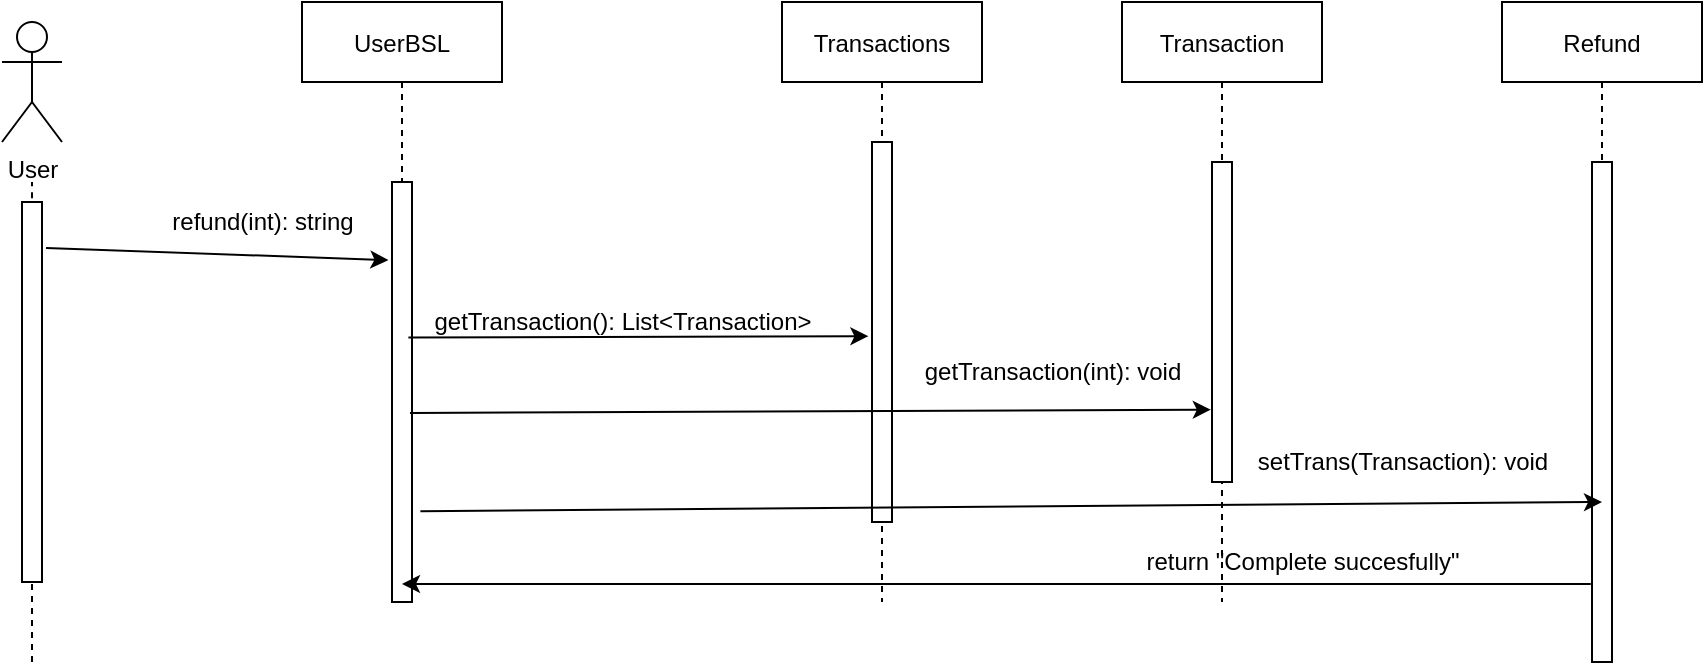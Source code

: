 <mxfile version="20.7.4" type="device"><diagram id="kgpKYQtTHZ0yAKxKKP6v" name="Page-1"><mxGraphModel dx="1900" dy="575" grid="1" gridSize="10" guides="1" tooltips="1" connect="1" arrows="1" fold="1" page="1" pageScale="1" pageWidth="850" pageHeight="1100" math="0" shadow="0"><root><mxCell id="0"/><mxCell id="1" parent="0"/><mxCell id="3nuBFxr9cyL0pnOWT2aG-1" value="Transactions" style="shape=umlLifeline;perimeter=lifelinePerimeter;container=1;collapsible=0;recursiveResize=0;rounded=0;shadow=0;strokeWidth=1;" parent="1" vertex="1"><mxGeometry x="350" y="50" width="100" height="300" as="geometry"/></mxCell><mxCell id="3nuBFxr9cyL0pnOWT2aG-2" value="" style="points=[];perimeter=orthogonalPerimeter;rounded=0;shadow=0;strokeWidth=1;" parent="3nuBFxr9cyL0pnOWT2aG-1" vertex="1"><mxGeometry x="45" y="70" width="10" height="190" as="geometry"/></mxCell><mxCell id="3nuBFxr9cyL0pnOWT2aG-5" value="Transaction" style="shape=umlLifeline;perimeter=lifelinePerimeter;container=1;collapsible=0;recursiveResize=0;rounded=0;shadow=0;strokeWidth=1;" parent="1" vertex="1"><mxGeometry x="520" y="50" width="100" height="300" as="geometry"/></mxCell><mxCell id="3nuBFxr9cyL0pnOWT2aG-6" value="" style="points=[];perimeter=orthogonalPerimeter;rounded=0;shadow=0;strokeWidth=1;" parent="3nuBFxr9cyL0pnOWT2aG-5" vertex="1"><mxGeometry x="45" y="80" width="10" height="160" as="geometry"/></mxCell><mxCell id="0GuUTDrbhFKP1aP5FN7B-1" value="User" style="shape=umlActor;verticalLabelPosition=bottom;verticalAlign=top;html=1;outlineConnect=0;" parent="1" vertex="1"><mxGeometry x="-40" y="60" width="30" height="60" as="geometry"/></mxCell><mxCell id="0GuUTDrbhFKP1aP5FN7B-6" value="" style="endArrow=none;dashed=1;html=1;exitX=0.5;exitY=0.053;exitDx=0;exitDy=0;exitPerimeter=0;" parent="1" source="0GuUTDrbhFKP1aP5FN7B-2" edge="1"><mxGeometry width="50" height="50" relative="1" as="geometry"><mxPoint x="40" y="130" as="sourcePoint"/><mxPoint x="-25" y="140" as="targetPoint"/></mxGeometry></mxCell><mxCell id="0GuUTDrbhFKP1aP5FN7B-2" value="" style="points=[];perimeter=orthogonalPerimeter;rounded=0;shadow=0;strokeWidth=1;" parent="1" vertex="1"><mxGeometry x="-30" y="150" width="10" height="190" as="geometry"/></mxCell><mxCell id="0GuUTDrbhFKP1aP5FN7B-7" value="" style="endArrow=none;dashed=1;html=1;" parent="1" target="0GuUTDrbhFKP1aP5FN7B-2" edge="1"><mxGeometry width="50" height="50" relative="1" as="geometry"><mxPoint x="-25" y="380" as="sourcePoint"/><mxPoint x="-20" y="180" as="targetPoint"/></mxGeometry></mxCell><mxCell id="0GuUTDrbhFKP1aP5FN7B-11" value="UserBSL" style="shape=umlLifeline;perimeter=lifelinePerimeter;container=1;collapsible=0;recursiveResize=0;rounded=0;shadow=0;strokeWidth=1;" parent="1" vertex="1"><mxGeometry x="110" y="50" width="100" height="300" as="geometry"/></mxCell><mxCell id="0GuUTDrbhFKP1aP5FN7B-12" value="" style="points=[];perimeter=orthogonalPerimeter;rounded=0;shadow=0;strokeWidth=1;" parent="0GuUTDrbhFKP1aP5FN7B-11" vertex="1"><mxGeometry x="45" y="90" width="10" height="210" as="geometry"/></mxCell><mxCell id="0GuUTDrbhFKP1aP5FN7B-13" value="" style="endArrow=classic;html=1;exitX=1.2;exitY=0.121;exitDx=0;exitDy=0;exitPerimeter=0;entryX=-0.18;entryY=0.186;entryDx=0;entryDy=0;entryPerimeter=0;" parent="1" source="0GuUTDrbhFKP1aP5FN7B-2" target="0GuUTDrbhFKP1aP5FN7B-12" edge="1"><mxGeometry width="50" height="50" relative="1" as="geometry"><mxPoint x="400" y="340" as="sourcePoint"/><mxPoint x="450" y="290" as="targetPoint"/></mxGeometry></mxCell><mxCell id="0GuUTDrbhFKP1aP5FN7B-14" value="refund(int): string" style="text;html=1;align=center;verticalAlign=middle;resizable=0;points=[];autosize=1;" parent="1" vertex="1"><mxGeometry x="35" y="145" width="110" height="30" as="geometry"/></mxCell><mxCell id="0GuUTDrbhFKP1aP5FN7B-15" value="" style="endArrow=classic;html=1;exitX=0.532;exitY=0.559;exitDx=0;exitDy=0;exitPerimeter=0;entryX=-0.18;entryY=0.511;entryDx=0;entryDy=0;entryPerimeter=0;" parent="1" source="0GuUTDrbhFKP1aP5FN7B-11" target="3nuBFxr9cyL0pnOWT2aG-2" edge="1"><mxGeometry width="50" height="50" relative="1" as="geometry"><mxPoint x="400" y="340" as="sourcePoint"/><mxPoint x="450" y="290" as="targetPoint"/></mxGeometry></mxCell><mxCell id="0GuUTDrbhFKP1aP5FN7B-16" value="getTransaction(): List&amp;lt;Transaction&amp;gt;" style="text;html=1;align=center;verticalAlign=middle;resizable=0;points=[];autosize=1;" parent="1" vertex="1"><mxGeometry x="170" y="200" width="200" height="20" as="geometry"/></mxCell><mxCell id="0GuUTDrbhFKP1aP5FN7B-17" value="" style="endArrow=classic;html=1;entryX=-0.06;entryY=0.774;entryDx=0;entryDy=0;entryPerimeter=0;exitX=0.9;exitY=0.55;exitDx=0;exitDy=0;exitPerimeter=0;" parent="1" source="0GuUTDrbhFKP1aP5FN7B-12" target="3nuBFxr9cyL0pnOWT2aG-6" edge="1"><mxGeometry width="50" height="50" relative="1" as="geometry"><mxPoint x="170" y="260" as="sourcePoint"/><mxPoint x="450" y="290" as="targetPoint"/></mxGeometry></mxCell><mxCell id="0GuUTDrbhFKP1aP5FN7B-18" value="getTransaction(int): void" style="text;html=1;align=center;verticalAlign=middle;resizable=0;points=[];autosize=1;" parent="1" vertex="1"><mxGeometry x="410" y="220" width="150" height="30" as="geometry"/></mxCell><mxCell id="0GuUTDrbhFKP1aP5FN7B-20" value="Refund" style="shape=umlLifeline;perimeter=lifelinePerimeter;container=1;collapsible=0;recursiveResize=0;rounded=0;shadow=0;strokeWidth=1;" parent="1" vertex="1"><mxGeometry x="710" y="50" width="100" height="330" as="geometry"/></mxCell><mxCell id="0GuUTDrbhFKP1aP5FN7B-21" value="" style="points=[];perimeter=orthogonalPerimeter;rounded=0;shadow=0;strokeWidth=1;" parent="0GuUTDrbhFKP1aP5FN7B-20" vertex="1"><mxGeometry x="45" y="80" width="10" height="250" as="geometry"/></mxCell><mxCell id="0GuUTDrbhFKP1aP5FN7B-22" value="" style="endArrow=classic;html=1;exitX=1.42;exitY=0.784;exitDx=0;exitDy=0;exitPerimeter=0;" parent="1" source="0GuUTDrbhFKP1aP5FN7B-12" edge="1"><mxGeometry width="50" height="50" relative="1" as="geometry"><mxPoint x="400" y="340" as="sourcePoint"/><mxPoint x="760" y="300" as="targetPoint"/></mxGeometry></mxCell><mxCell id="0GuUTDrbhFKP1aP5FN7B-23" value="setTrans(Transaction): void" style="text;html=1;align=center;verticalAlign=middle;resizable=0;points=[];autosize=1;" parent="1" vertex="1"><mxGeometry x="575" y="265" width="170" height="30" as="geometry"/></mxCell><mxCell id="hfAn5eaP6yyiY7pcnbEO-1" value="" style="endArrow=classic;html=1;rounded=0;exitX=-0.06;exitY=0.844;exitDx=0;exitDy=0;exitPerimeter=0;" edge="1" parent="1" source="0GuUTDrbhFKP1aP5FN7B-21" target="0GuUTDrbhFKP1aP5FN7B-11"><mxGeometry width="50" height="50" relative="1" as="geometry"><mxPoint x="360" y="320" as="sourcePoint"/><mxPoint x="410" y="270" as="targetPoint"/></mxGeometry></mxCell><mxCell id="hfAn5eaP6yyiY7pcnbEO-2" value="return &quot;Complete succesfully&quot;" style="text;html=1;align=center;verticalAlign=middle;resizable=0;points=[];autosize=1;strokeColor=none;fillColor=none;" vertex="1" parent="1"><mxGeometry x="520" y="315" width="180" height="30" as="geometry"/></mxCell></root></mxGraphModel></diagram></mxfile>